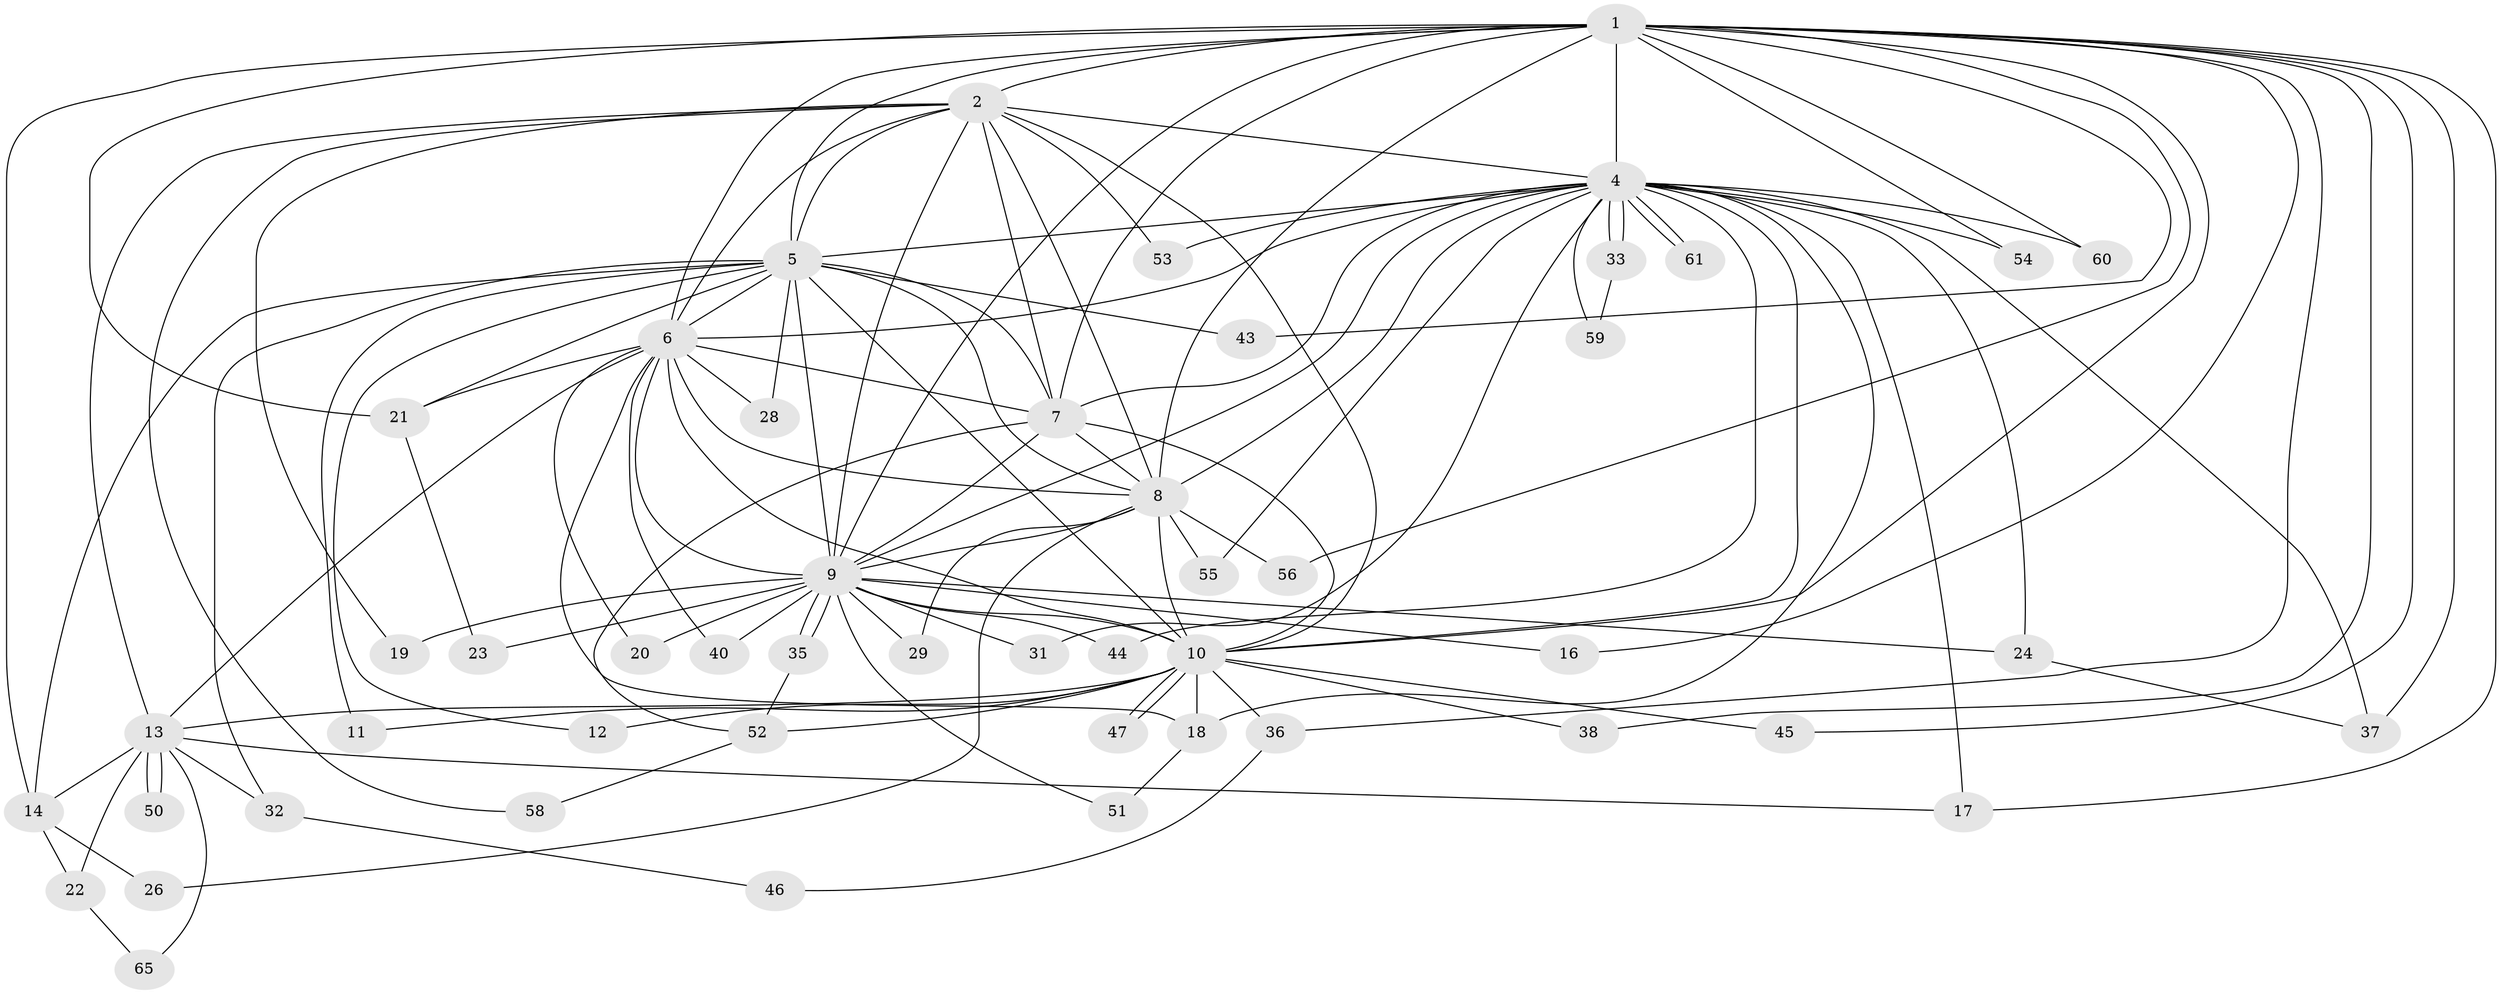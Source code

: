 // original degree distribution, {21: 0.015384615384615385, 12: 0.03076923076923077, 26: 0.015384615384615385, 17: 0.015384615384615385, 16: 0.015384615384615385, 11: 0.015384615384615385, 14: 0.015384615384615385, 20: 0.03076923076923077, 2: 0.5692307692307692, 9: 0.015384615384615385, 5: 0.015384615384615385, 4: 0.07692307692307693, 3: 0.16923076923076924}
// Generated by graph-tools (version 1.1) at 2025/41/03/06/25 10:41:36]
// undirected, 50 vertices, 125 edges
graph export_dot {
graph [start="1"]
  node [color=gray90,style=filled];
  1 [super="+27"];
  2 [super="+3"];
  4 [super="+30"];
  5 [super="+42"];
  6;
  7 [super="+57"];
  8 [super="+34"];
  9 [super="+15"];
  10 [super="+39"];
  11;
  12;
  13 [super="+64"];
  14 [super="+63"];
  16;
  17 [super="+48"];
  18 [super="+25"];
  19;
  20;
  21 [super="+41"];
  22;
  23;
  24 [super="+49"];
  26;
  28;
  29;
  31;
  32;
  33;
  35;
  36;
  37;
  38;
  40;
  43;
  44;
  45;
  46;
  47;
  50;
  51;
  52 [super="+62"];
  53;
  54;
  55;
  56;
  58;
  59;
  60;
  61;
  65;
  1 -- 2 [weight=2];
  1 -- 4 [weight=3];
  1 -- 5;
  1 -- 6;
  1 -- 7;
  1 -- 8;
  1 -- 9;
  1 -- 10;
  1 -- 16;
  1 -- 17;
  1 -- 36;
  1 -- 37;
  1 -- 38;
  1 -- 43;
  1 -- 54;
  1 -- 60;
  1 -- 21;
  1 -- 14;
  1 -- 56;
  1 -- 45;
  2 -- 4 [weight=2];
  2 -- 5 [weight=2];
  2 -- 6 [weight=2];
  2 -- 7 [weight=3];
  2 -- 8 [weight=3];
  2 -- 9 [weight=2];
  2 -- 10 [weight=2];
  2 -- 13;
  2 -- 58;
  2 -- 19;
  2 -- 53;
  4 -- 5;
  4 -- 6;
  4 -- 7;
  4 -- 8;
  4 -- 9;
  4 -- 10;
  4 -- 18;
  4 -- 24;
  4 -- 31;
  4 -- 33;
  4 -- 33;
  4 -- 37;
  4 -- 44;
  4 -- 53;
  4 -- 54;
  4 -- 55;
  4 -- 59;
  4 -- 60;
  4 -- 61;
  4 -- 61;
  4 -- 17;
  5 -- 6;
  5 -- 7;
  5 -- 8;
  5 -- 9;
  5 -- 10;
  5 -- 11;
  5 -- 12;
  5 -- 14;
  5 -- 21;
  5 -- 28 [weight=2];
  5 -- 32;
  5 -- 43;
  6 -- 7;
  6 -- 8;
  6 -- 9;
  6 -- 10 [weight=2];
  6 -- 18;
  6 -- 20;
  6 -- 21;
  6 -- 28;
  6 -- 40;
  6 -- 13;
  7 -- 8;
  7 -- 9;
  7 -- 10;
  7 -- 52;
  8 -- 9 [weight=2];
  8 -- 10;
  8 -- 26;
  8 -- 29;
  8 -- 55;
  8 -- 56;
  9 -- 10;
  9 -- 16;
  9 -- 19;
  9 -- 23;
  9 -- 24;
  9 -- 31;
  9 -- 35;
  9 -- 35;
  9 -- 40;
  9 -- 44;
  9 -- 51;
  9 -- 20;
  9 -- 29;
  10 -- 11;
  10 -- 12;
  10 -- 13;
  10 -- 36;
  10 -- 38;
  10 -- 45;
  10 -- 47;
  10 -- 47;
  10 -- 52;
  10 -- 18;
  13 -- 14;
  13 -- 17;
  13 -- 22;
  13 -- 32;
  13 -- 50;
  13 -- 50;
  13 -- 65;
  14 -- 22;
  14 -- 26;
  18 -- 51;
  21 -- 23;
  22 -- 65;
  24 -- 37;
  32 -- 46;
  33 -- 59;
  35 -- 52;
  36 -- 46;
  52 -- 58;
}
